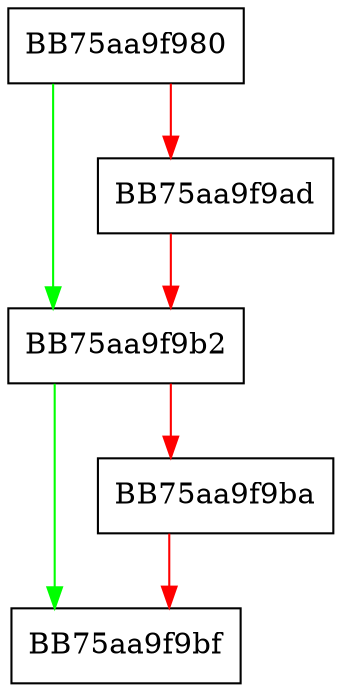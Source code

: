 digraph RpfAPI_LshashFinalShort {
  node [shape="box"];
  graph [splines=ortho];
  BB75aa9f980 -> BB75aa9f9b2 [color="green"];
  BB75aa9f980 -> BB75aa9f9ad [color="red"];
  BB75aa9f9ad -> BB75aa9f9b2 [color="red"];
  BB75aa9f9b2 -> BB75aa9f9bf [color="green"];
  BB75aa9f9b2 -> BB75aa9f9ba [color="red"];
  BB75aa9f9ba -> BB75aa9f9bf [color="red"];
}